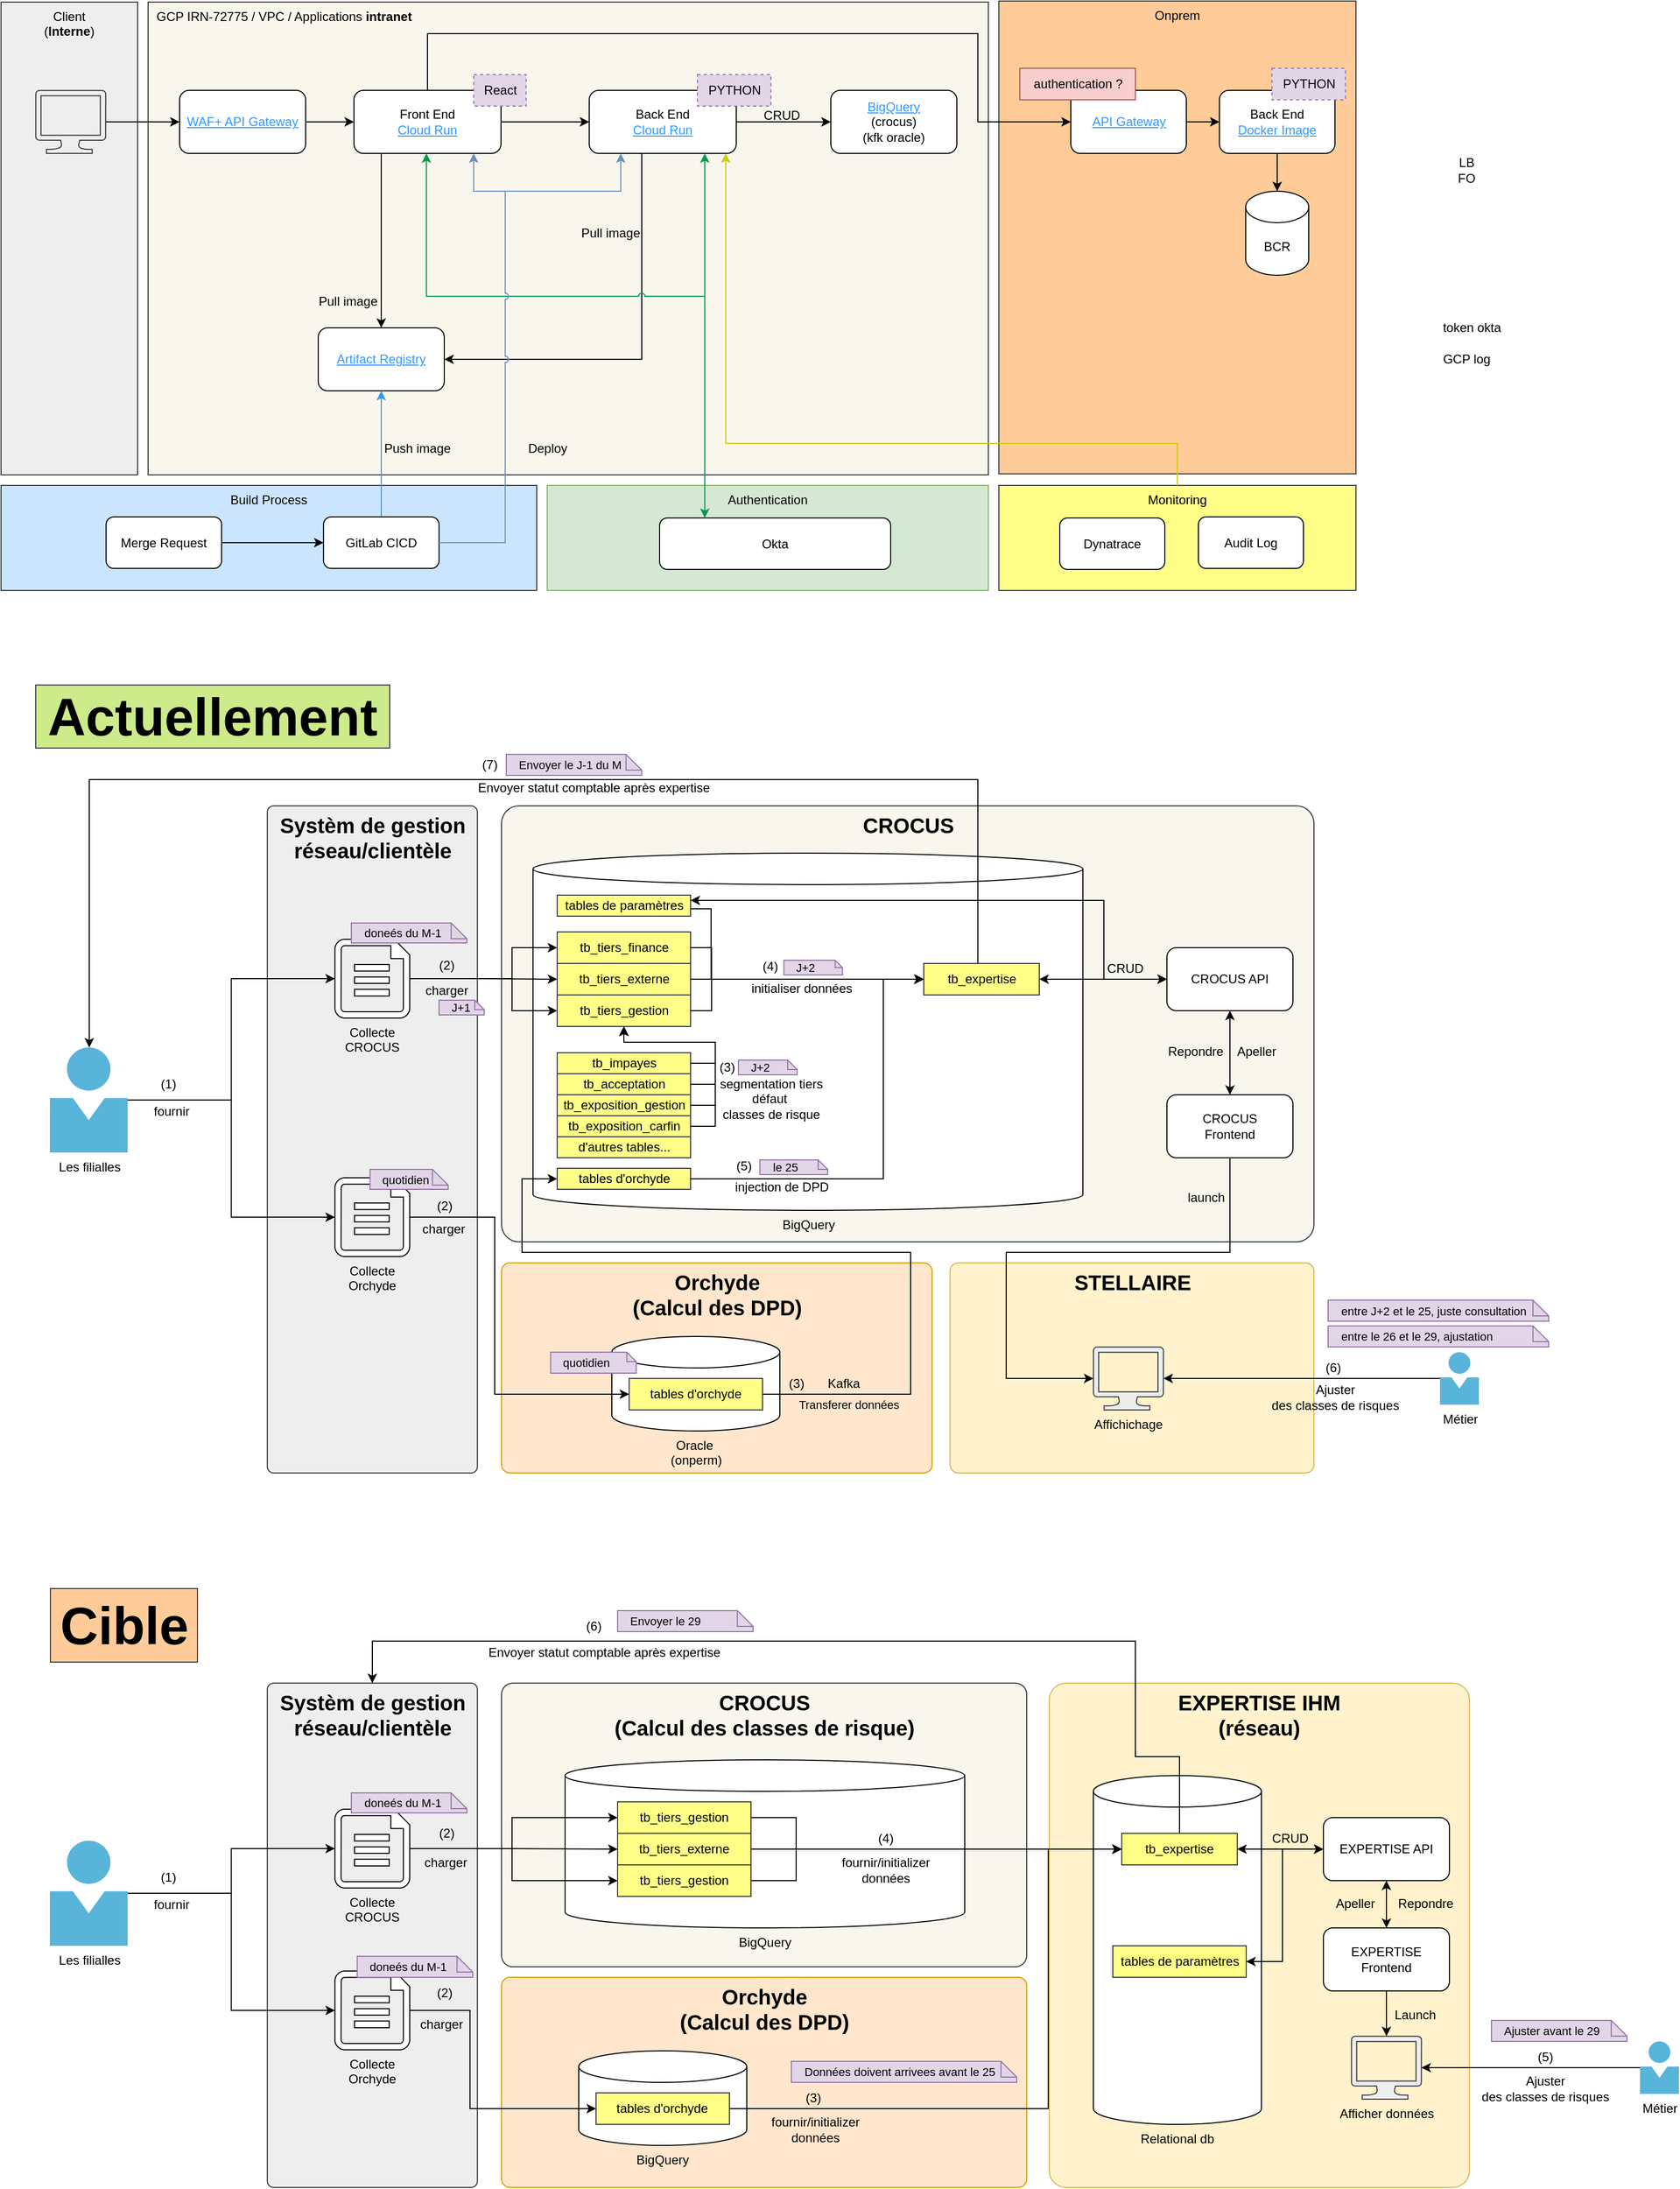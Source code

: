 <mxfile version="26.2.14">
  <diagram name="Page-1" id="7LVE9Hj-M3n7S1KzNMF_">
    <mxGraphModel dx="1637" dy="752" grid="1" gridSize="10" guides="1" tooltips="1" connect="1" arrows="1" fold="1" page="1" pageScale="1" pageWidth="827" pageHeight="1169" background="none" math="0" shadow="0">
      <root>
        <mxCell id="0" />
        <mxCell id="1" parent="0" />
        <mxCell id="Iihmui3m76uBsvI2rHNg-98" value="&lt;b&gt;EXPERTISE IHM&lt;/b&gt;&lt;div&gt;&lt;b&gt;(réseau)&lt;/b&gt;&lt;/div&gt;" style="rounded=1;whiteSpace=wrap;html=1;verticalAlign=top;align=center;arcSize=4;fontSize=20;spacingLeft=0;fillColor=#fff2cc;strokeColor=#d6b656;" vertex="1" parent="1">
          <mxGeometry x="1088" y="1670" width="400" height="480" as="geometry" />
        </mxCell>
        <mxCell id="Iihmui3m76uBsvI2rHNg-158" value="Relational db" style="shape=cylinder3;whiteSpace=wrap;html=1;boundedLbl=1;backgroundOutline=1;size=15;verticalAlign=top;labelPosition=center;verticalLabelPosition=bottom;align=center;" vertex="1" parent="1">
          <mxGeometry x="1130" y="1758" width="159.99" height="332" as="geometry" />
        </mxCell>
        <mxCell id="Iihmui3m76uBsvI2rHNg-80" value="&lt;b&gt;STELLAIRE&lt;/b&gt;" style="rounded=1;whiteSpace=wrap;html=1;verticalAlign=top;align=center;arcSize=4;fontSize=20;spacingLeft=0;fillColor=#fff2cc;strokeColor=#d6b656;" vertex="1" parent="1">
          <mxGeometry x="993.5" y="1270" width="346.5" height="200" as="geometry" />
        </mxCell>
        <mxCell id="Iihmui3m76uBsvI2rHNg-45" value="&lt;b&gt;Orchyde&lt;/b&gt;&lt;div&gt;&lt;b&gt;(Calcul des DPD)&lt;/b&gt;&lt;/div&gt;" style="rounded=1;whiteSpace=wrap;html=1;verticalAlign=top;align=center;arcSize=4;fontSize=20;spacingLeft=0;fillColor=#ffe6cc;strokeColor=#d79b00;" vertex="1" parent="1">
          <mxGeometry x="566.5" y="1270" width="410" height="200" as="geometry" />
        </mxCell>
        <mxCell id="Iihmui3m76uBsvI2rHNg-5" value="&lt;b&gt;CROCUS&lt;/b&gt;" style="rounded=1;whiteSpace=wrap;html=1;verticalAlign=top;align=center;arcSize=4;fontSize=20;spacingLeft=0;fillColor=#f9f7ed;strokeColor=#36393d;" vertex="1" parent="1">
          <mxGeometry x="566.5" y="835" width="773.5" height="415" as="geometry" />
        </mxCell>
        <mxCell id="Iihmui3m76uBsvI2rHNg-7" value="BigQuery" style="shape=cylinder3;whiteSpace=wrap;html=1;boundedLbl=1;backgroundOutline=1;size=15;verticalAlign=top;labelPosition=center;verticalLabelPosition=bottom;align=center;" vertex="1" parent="1">
          <mxGeometry x="596.5" y="880" width="523.5" height="340" as="geometry" />
        </mxCell>
        <mxCell id="tkHse5d7qs6445GU6mNq-1" value="Monitoring" style="whiteSpace=wrap;html=1;verticalAlign=top;fillColor=#ffff88;strokeColor=#36393d;" parent="1" vertex="1">
          <mxGeometry x="1040" y="530" width="340" height="100" as="geometry" />
        </mxCell>
        <mxCell id="47AGt8TNXksjBqSl8YJA-41" value="Authentication" style="whiteSpace=wrap;html=1;verticalAlign=top;fillColor=#d5e8d4;strokeColor=#82b366;" parent="1" vertex="1">
          <mxGeometry x="610" y="530" width="420" height="100" as="geometry" />
        </mxCell>
        <mxCell id="47AGt8TNXksjBqSl8YJA-20" value="Onprem" style="whiteSpace=wrap;html=1;verticalAlign=top;fillColor=#ffcc99;strokeColor=#36393d;" parent="1" vertex="1">
          <mxGeometry x="1040" y="69" width="340" height="450" as="geometry" />
        </mxCell>
        <mxCell id="47AGt8TNXksjBqSl8YJA-19" value="GCP IRN-72775 / VPC / Applications &lt;b&gt;&lt;font style=&quot;font-size: 12px;&quot;&gt;intranet&lt;/font&gt;&lt;/b&gt;&amp;nbsp;" style="whiteSpace=wrap;html=1;verticalAlign=top;fillColor=#f9f7ed;strokeColor=#36393d;align=left;spacingLeft=6;" parent="1" vertex="1">
          <mxGeometry x="230" y="70" width="800" height="450" as="geometry" />
        </mxCell>
        <mxCell id="47AGt8TNXksjBqSl8YJA-18" value="Client&lt;br&gt;(&lt;b&gt;Interne&lt;/b&gt;)" style="whiteSpace=wrap;html=1;verticalAlign=top;fillColor=#eeeeee;strokeColor=#36393d;" parent="1" vertex="1">
          <mxGeometry x="90" y="70" width="130" height="450" as="geometry" />
        </mxCell>
        <mxCell id="47AGt8TNXksjBqSl8YJA-37" style="edgeStyle=orthogonalEdgeStyle;rounded=0;orthogonalLoop=1;jettySize=auto;html=1;" parent="1" source="47AGt8TNXksjBqSl8YJA-1" target="47AGt8TNXksjBqSl8YJA-25" edge="1">
          <mxGeometry relative="1" as="geometry">
            <Array as="points">
              <mxPoint x="452" y="250" />
              <mxPoint x="452" y="250" />
            </Array>
          </mxGeometry>
        </mxCell>
        <mxCell id="47AGt8TNXksjBqSl8YJA-42" style="edgeStyle=orthogonalEdgeStyle;rounded=0;orthogonalLoop=1;jettySize=auto;html=1;" parent="1" source="47AGt8TNXksjBqSl8YJA-1" target="47AGt8TNXksjBqSl8YJA-2" edge="1">
          <mxGeometry relative="1" as="geometry">
            <mxPoint x="590" y="184" as="targetPoint" />
          </mxGeometry>
        </mxCell>
        <mxCell id="j3oY_1pEguYsVX4skTPp-10" style="edgeStyle=orthogonalEdgeStyle;rounded=0;orthogonalLoop=1;jettySize=auto;html=1;entryX=0;entryY=0.5;entryDx=0;entryDy=0;" parent="1" source="47AGt8TNXksjBqSl8YJA-1" target="j3oY_1pEguYsVX4skTPp-5" edge="1">
          <mxGeometry relative="1" as="geometry">
            <Array as="points">
              <mxPoint x="496" y="100" />
              <mxPoint x="1020" y="100" />
              <mxPoint x="1020" y="184" />
            </Array>
          </mxGeometry>
        </mxCell>
        <mxCell id="47AGt8TNXksjBqSl8YJA-1" value="Front End&lt;div&gt;&lt;font style=&quot;color: rgb(51, 153, 255);&quot;&gt;&lt;u&gt;Cloud Run&lt;/u&gt;&lt;/font&gt;&lt;/div&gt;" style="rounded=1;whiteSpace=wrap;html=1;" parent="1" vertex="1">
          <mxGeometry x="426" y="154" width="140" height="60" as="geometry" />
        </mxCell>
        <mxCell id="47AGt8TNXksjBqSl8YJA-7" style="edgeStyle=orthogonalEdgeStyle;rounded=0;orthogonalLoop=1;jettySize=auto;html=1;" parent="1" source="47AGt8TNXksjBqSl8YJA-2" target="47AGt8TNXksjBqSl8YJA-4" edge="1">
          <mxGeometry relative="1" as="geometry">
            <Array as="points" />
          </mxGeometry>
        </mxCell>
        <mxCell id="47AGt8TNXksjBqSl8YJA-12" style="edgeStyle=orthogonalEdgeStyle;rounded=0;orthogonalLoop=1;jettySize=auto;html=1;startArrow=classic;startFill=1;strokeColor=#00994D;" parent="1" source="47AGt8TNXksjBqSl8YJA-2" target="47AGt8TNXksjBqSl8YJA-9" edge="1">
          <mxGeometry relative="1" as="geometry">
            <Array as="points">
              <mxPoint x="760" y="550" />
              <mxPoint x="760" y="550" />
            </Array>
            <mxPoint x="753" y="210" as="sourcePoint" />
          </mxGeometry>
        </mxCell>
        <mxCell id="47AGt8TNXksjBqSl8YJA-38" style="edgeStyle=orthogonalEdgeStyle;rounded=0;orthogonalLoop=1;jettySize=auto;html=1;jumpStyle=arc;" parent="1" source="47AGt8TNXksjBqSl8YJA-2" target="47AGt8TNXksjBqSl8YJA-25" edge="1">
          <mxGeometry relative="1" as="geometry">
            <Array as="points">
              <mxPoint x="700" y="410" />
            </Array>
          </mxGeometry>
        </mxCell>
        <mxCell id="47AGt8TNXksjBqSl8YJA-2" value="Back End&lt;div&gt;&lt;font style=&quot;color: rgb(51, 153, 255);&quot;&gt;&lt;u&gt;Cloud Run&lt;/u&gt;&lt;/font&gt;&lt;/div&gt;" style="rounded=1;whiteSpace=wrap;html=1;" parent="1" vertex="1">
          <mxGeometry x="650" y="154" width="140" height="60" as="geometry" />
        </mxCell>
        <mxCell id="47AGt8TNXksjBqSl8YJA-3" value="BCR" style="shape=cylinder3;whiteSpace=wrap;html=1;boundedLbl=1;backgroundOutline=1;size=15;" parent="1" vertex="1">
          <mxGeometry x="1275" y="250" width="60" height="80" as="geometry" />
        </mxCell>
        <mxCell id="47AGt8TNXksjBqSl8YJA-4" value="&lt;font style=&quot;color: rgb(51, 153, 255);&quot;&gt;&lt;u&gt;BigQuery&lt;/u&gt;&lt;/font&gt;&lt;div&gt;(crocus)&lt;/div&gt;&lt;div&gt;(kfk oracle)&lt;/div&gt;" style="rounded=1;whiteSpace=wrap;html=1;" parent="1" vertex="1">
          <mxGeometry x="880" y="154" width="120" height="60" as="geometry" />
        </mxCell>
        <mxCell id="fvg6hHuEQ41z53p46Cut-3" style="edgeStyle=orthogonalEdgeStyle;rounded=0;orthogonalLoop=1;jettySize=auto;html=1;jumpStyle=arc;strokeColor=#00994D;" parent="1" source="47AGt8TNXksjBqSl8YJA-9" edge="1">
          <mxGeometry relative="1" as="geometry">
            <mxPoint x="725" y="561" as="sourcePoint" />
            <mxPoint x="495" y="214" as="targetPoint" />
            <Array as="points">
              <mxPoint x="760" y="350" />
              <mxPoint x="495" y="350" />
            </Array>
          </mxGeometry>
        </mxCell>
        <mxCell id="47AGt8TNXksjBqSl8YJA-9" value="Okta" style="rounded=1;whiteSpace=wrap;html=1;" parent="1" vertex="1">
          <mxGeometry x="717" y="561" width="220" height="49" as="geometry" />
        </mxCell>
        <mxCell id="47AGt8TNXksjBqSl8YJA-40" style="edgeStyle=orthogonalEdgeStyle;rounded=0;orthogonalLoop=1;jettySize=auto;html=1;" parent="1" source="47AGt8TNXksjBqSl8YJA-14" target="47AGt8TNXksjBqSl8YJA-1" edge="1">
          <mxGeometry relative="1" as="geometry" />
        </mxCell>
        <mxCell id="47AGt8TNXksjBqSl8YJA-14" value="&lt;font style=&quot;color: rgb(51, 153, 255);&quot;&gt;&lt;u&gt;WAF+ API Gateway&lt;br&gt;&lt;/u&gt;&lt;/font&gt;" style="rounded=1;whiteSpace=wrap;html=1;" parent="1" vertex="1">
          <mxGeometry x="260" y="154" width="120" height="60" as="geometry" />
        </mxCell>
        <mxCell id="47AGt8TNXksjBqSl8YJA-39" style="edgeStyle=orthogonalEdgeStyle;rounded=0;orthogonalLoop=1;jettySize=auto;html=1;" parent="1" source="47AGt8TNXksjBqSl8YJA-16" target="47AGt8TNXksjBqSl8YJA-14" edge="1">
          <mxGeometry relative="1" as="geometry" />
        </mxCell>
        <mxCell id="47AGt8TNXksjBqSl8YJA-16" value="" style="verticalLabelPosition=bottom;html=1;verticalAlign=top;align=center;strokeColor=#36393d;fillColor=#eeeeee;shape=mxgraph.azure.computer;pointerEvents=1;" parent="1" vertex="1">
          <mxGeometry x="123" y="154" width="66.67" height="60" as="geometry" />
        </mxCell>
        <mxCell id="47AGt8TNXksjBqSl8YJA-21" value="Build Process" style="whiteSpace=wrap;html=1;verticalAlign=top;fillColor=#cce5ff;strokeColor=#36393d;" parent="1" vertex="1">
          <mxGeometry x="90" y="530" width="510" height="100" as="geometry" />
        </mxCell>
        <mxCell id="47AGt8TNXksjBqSl8YJA-36" style="edgeStyle=orthogonalEdgeStyle;rounded=0;orthogonalLoop=1;jettySize=auto;html=1;entryX=0.5;entryY=1;entryDx=0;entryDy=0;strokeColor=#3399FF;" parent="1" source="47AGt8TNXksjBqSl8YJA-24" target="47AGt8TNXksjBqSl8YJA-25" edge="1">
          <mxGeometry relative="1" as="geometry" />
        </mxCell>
        <mxCell id="IoXaIu04obcm0sNQwNpP-4" style="edgeStyle=orthogonalEdgeStyle;rounded=0;orthogonalLoop=1;jettySize=auto;html=1;jumpStyle=arc;strokeColor=#6C8EBF;" parent="1" source="47AGt8TNXksjBqSl8YJA-24" target="47AGt8TNXksjBqSl8YJA-2" edge="1">
          <mxGeometry relative="1" as="geometry">
            <Array as="points">
              <mxPoint x="570" y="585" />
              <mxPoint x="570" y="250" />
              <mxPoint x="680" y="250" />
            </Array>
          </mxGeometry>
        </mxCell>
        <mxCell id="47AGt8TNXksjBqSl8YJA-24" value="GitLab CICD" style="rounded=1;whiteSpace=wrap;html=1;" parent="1" vertex="1">
          <mxGeometry x="397" y="560" width="110" height="49" as="geometry" />
        </mxCell>
        <mxCell id="47AGt8TNXksjBqSl8YJA-25" value="&lt;font style=&quot;color: rgb(51, 153, 255);&quot;&gt;&lt;u&gt;Artifact Registry&lt;/u&gt;&lt;/font&gt;" style="rounded=1;whiteSpace=wrap;html=1;" parent="1" vertex="1">
          <mxGeometry x="392" y="380" width="120" height="60" as="geometry" />
        </mxCell>
        <mxCell id="47AGt8TNXksjBqSl8YJA-30" style="edgeStyle=orthogonalEdgeStyle;rounded=0;orthogonalLoop=1;jettySize=auto;html=1;strokeColor=#CCCC00;" parent="1" source="tkHse5d7qs6445GU6mNq-1" target="47AGt8TNXksjBqSl8YJA-2" edge="1">
          <mxGeometry relative="1" as="geometry">
            <Array as="points">
              <mxPoint x="1210" y="490" />
              <mxPoint x="780" y="490" />
            </Array>
            <mxPoint x="910" y="585" as="sourcePoint" />
          </mxGeometry>
        </mxCell>
        <mxCell id="47AGt8TNXksjBqSl8YJA-27" value="&lt;div style=&quot;text-wrap-mode: wrap;&quot;&gt;&lt;span style=&quot;background-color: transparent; color: light-dark(rgb(0, 0, 0), rgb(255, 255, 255));&quot;&gt;React&lt;/span&gt;&lt;/div&gt;" style="text;html=1;align=center;verticalAlign=middle;resizable=0;points=[];autosize=1;strokeColor=#9673a6;fillColor=#e1d5e7;dashed=1;" parent="1" vertex="1">
          <mxGeometry x="540" y="139" width="50" height="30" as="geometry" />
        </mxCell>
        <mxCell id="47AGt8TNXksjBqSl8YJA-28" value="&lt;div style=&quot;text-wrap-mode: wrap;&quot;&gt;PYTHON&lt;/div&gt;" style="text;html=1;align=center;verticalAlign=middle;resizable=0;points=[];autosize=1;strokeColor=#9673a6;fillColor=#e1d5e7;dashed=1;" parent="1" vertex="1">
          <mxGeometry x="753" y="139" width="70" height="30" as="geometry" />
        </mxCell>
        <mxCell id="47AGt8TNXksjBqSl8YJA-45" value="Pull image" style="text;html=1;align=center;verticalAlign=middle;resizable=0;points=[];autosize=1;strokeColor=none;fillColor=none;" parent="1" vertex="1">
          <mxGeometry x="380" y="340" width="80" height="30" as="geometry" />
        </mxCell>
        <mxCell id="47AGt8TNXksjBqSl8YJA-46" value="Pull image" style="text;html=1;align=center;verticalAlign=middle;resizable=0;points=[];autosize=1;strokeColor=none;fillColor=none;" parent="1" vertex="1">
          <mxGeometry x="630" y="275" width="80" height="30" as="geometry" />
        </mxCell>
        <mxCell id="47AGt8TNXksjBqSl8YJA-47" value="CRUD" style="text;html=1;align=center;verticalAlign=middle;resizable=0;points=[];autosize=1;strokeColor=none;fillColor=none;" parent="1" vertex="1">
          <mxGeometry x="803" y="163" width="60" height="30" as="geometry" />
        </mxCell>
        <mxCell id="tkHse5d7qs6445GU6mNq-2" value="Audit Log" style="rounded=1;whiteSpace=wrap;html=1;" parent="1" vertex="1">
          <mxGeometry x="1230" y="560" width="100" height="49" as="geometry" />
        </mxCell>
        <mxCell id="IoXaIu04obcm0sNQwNpP-1" value="Dynatrace" style="rounded=1;whiteSpace=wrap;html=1;" parent="1" vertex="1">
          <mxGeometry x="1098" y="561" width="100" height="49" as="geometry" />
        </mxCell>
        <mxCell id="IoXaIu04obcm0sNQwNpP-2" value="Push image" style="text;html=1;align=center;verticalAlign=middle;resizable=0;points=[];autosize=1;strokeColor=none;fillColor=none;" parent="1" vertex="1">
          <mxGeometry x="441" y="480" width="90" height="30" as="geometry" />
        </mxCell>
        <mxCell id="IoXaIu04obcm0sNQwNpP-3" style="edgeStyle=orthogonalEdgeStyle;rounded=0;orthogonalLoop=1;jettySize=auto;html=1;jumpStyle=arc;strokeColor=#6C8EBF;" parent="1" source="47AGt8TNXksjBqSl8YJA-24" target="47AGt8TNXksjBqSl8YJA-1" edge="1">
          <mxGeometry relative="1" as="geometry">
            <Array as="points">
              <mxPoint x="570" y="585" />
              <mxPoint x="570" y="250" />
              <mxPoint x="540" y="250" />
            </Array>
          </mxGeometry>
        </mxCell>
        <mxCell id="IoXaIu04obcm0sNQwNpP-5" value="Deploy" style="text;html=1;align=center;verticalAlign=middle;resizable=0;points=[];autosize=1;strokeColor=none;fillColor=none;" parent="1" vertex="1">
          <mxGeometry x="580" y="480" width="60" height="30" as="geometry" />
        </mxCell>
        <mxCell id="IoXaIu04obcm0sNQwNpP-9" style="edgeStyle=orthogonalEdgeStyle;rounded=0;orthogonalLoop=1;jettySize=auto;html=1;" parent="1" source="IoXaIu04obcm0sNQwNpP-8" target="47AGt8TNXksjBqSl8YJA-24" edge="1">
          <mxGeometry relative="1" as="geometry" />
        </mxCell>
        <mxCell id="IoXaIu04obcm0sNQwNpP-8" value="Merge Request" style="rounded=1;whiteSpace=wrap;html=1;" parent="1" vertex="1">
          <mxGeometry x="190" y="560" width="110" height="49" as="geometry" />
        </mxCell>
        <mxCell id="fvg6hHuEQ41z53p46Cut-2" value="GCP log" style="text;html=1;align=center;verticalAlign=middle;resizable=0;points=[];autosize=1;strokeColor=none;fillColor=none;" parent="1" vertex="1">
          <mxGeometry x="1450" y="395" width="70" height="30" as="geometry" />
        </mxCell>
        <mxCell id="fvg6hHuEQ41z53p46Cut-5" value="token okta" style="text;html=1;align=center;verticalAlign=middle;resizable=0;points=[];autosize=1;strokeColor=none;fillColor=none;" parent="1" vertex="1">
          <mxGeometry x="1450" y="365" width="80" height="30" as="geometry" />
        </mxCell>
        <mxCell id="fvg6hHuEQ41z53p46Cut-6" value="LB&lt;div&gt;FO&lt;/div&gt;" style="text;html=1;align=center;verticalAlign=middle;resizable=0;points=[];autosize=1;strokeColor=none;fillColor=none;" parent="1" vertex="1">
          <mxGeometry x="1465" y="210" width="40" height="40" as="geometry" />
        </mxCell>
        <mxCell id="j3oY_1pEguYsVX4skTPp-4" value="" style="edgeStyle=orthogonalEdgeStyle;rounded=0;orthogonalLoop=1;jettySize=auto;html=1;" parent="1" source="j3oY_1pEguYsVX4skTPp-5" target="j3oY_1pEguYsVX4skTPp-3" edge="1">
          <mxGeometry relative="1" as="geometry">
            <mxPoint x="790" y="184" as="sourcePoint" />
            <mxPoint x="1250" y="184" as="targetPoint" />
            <Array as="points" />
          </mxGeometry>
        </mxCell>
        <mxCell id="j3oY_1pEguYsVX4skTPp-11" style="edgeStyle=orthogonalEdgeStyle;rounded=0;orthogonalLoop=1;jettySize=auto;html=1;" parent="1" source="j3oY_1pEguYsVX4skTPp-3" target="47AGt8TNXksjBqSl8YJA-3" edge="1">
          <mxGeometry relative="1" as="geometry" />
        </mxCell>
        <mxCell id="j3oY_1pEguYsVX4skTPp-3" value="Back End&lt;div&gt;&lt;font style=&quot;color: rgb(51, 153, 255);&quot;&gt;&lt;u&gt;Docker Image&lt;/u&gt;&lt;/font&gt;&lt;/div&gt;" style="rounded=1;whiteSpace=wrap;html=1;" parent="1" vertex="1">
          <mxGeometry x="1250" y="154" width="110" height="60" as="geometry" />
        </mxCell>
        <mxCell id="j3oY_1pEguYsVX4skTPp-5" value="&lt;font style=&quot;color: rgb(51, 153, 255);&quot;&gt;&lt;u style=&quot;&quot;&gt;API Gateway&lt;/u&gt;&lt;/font&gt;" style="rounded=1;whiteSpace=wrap;html=1;" parent="1" vertex="1">
          <mxGeometry x="1108.5" y="154" width="110" height="60" as="geometry" />
        </mxCell>
        <mxCell id="j3oY_1pEguYsVX4skTPp-9" value="authentication ?" style="text;html=1;align=center;verticalAlign=middle;resizable=0;points=[];autosize=1;strokeColor=#b85450;fillColor=#f8cecc;" parent="1" vertex="1">
          <mxGeometry x="1060" y="133" width="110" height="30" as="geometry" />
        </mxCell>
        <mxCell id="j3oY_1pEguYsVX4skTPp-15" value="&lt;div style=&quot;text-wrap-mode: wrap;&quot;&gt;PYTHON&lt;/div&gt;" style="text;html=1;align=center;verticalAlign=middle;resizable=0;points=[];autosize=1;strokeColor=#9673a6;fillColor=#e1d5e7;dashed=1;" parent="1" vertex="1">
          <mxGeometry x="1300" y="133" width="70" height="30" as="geometry" />
        </mxCell>
        <mxCell id="Iihmui3m76uBsvI2rHNg-1" value="&lt;b&gt;Systèm de gestion &lt;br&gt;réseau/clientèle&lt;/b&gt;" style="rounded=1;whiteSpace=wrap;html=1;verticalAlign=top;align=center;arcSize=3;fontSize=20;spacingLeft=0;fillColor=#eeeeee;strokeColor=#36393d;" vertex="1" parent="1">
          <mxGeometry x="343.5" y="835" width="200" height="635" as="geometry" />
        </mxCell>
        <mxCell id="Iihmui3m76uBsvI2rHNg-58" style="edgeStyle=orthogonalEdgeStyle;rounded=0;orthogonalLoop=1;jettySize=auto;html=1;" edge="1" parent="1" source="Iihmui3m76uBsvI2rHNg-2" target="Iihmui3m76uBsvI2rHNg-12">
          <mxGeometry relative="1" as="geometry">
            <Array as="points">
              <mxPoint x="576.5" y="1000" />
              <mxPoint x="576.5" y="970" />
            </Array>
          </mxGeometry>
        </mxCell>
        <mxCell id="Iihmui3m76uBsvI2rHNg-59" style="edgeStyle=orthogonalEdgeStyle;rounded=0;orthogonalLoop=1;jettySize=auto;html=1;" edge="1" parent="1" source="Iihmui3m76uBsvI2rHNg-2" target="Iihmui3m76uBsvI2rHNg-13">
          <mxGeometry relative="1" as="geometry" />
        </mxCell>
        <mxCell id="Iihmui3m76uBsvI2rHNg-60" style="edgeStyle=orthogonalEdgeStyle;rounded=0;orthogonalLoop=1;jettySize=auto;html=1;" edge="1" parent="1" source="Iihmui3m76uBsvI2rHNg-2" target="Iihmui3m76uBsvI2rHNg-14">
          <mxGeometry relative="1" as="geometry">
            <Array as="points">
              <mxPoint x="576.5" y="1000" />
              <mxPoint x="576.5" y="1030" />
            </Array>
          </mxGeometry>
        </mxCell>
        <mxCell id="Iihmui3m76uBsvI2rHNg-2" value="Collecte&lt;div&gt;CROCUS&lt;/div&gt;" style="verticalLabelPosition=bottom;html=1;verticalAlign=top;align=center;shape=mxgraph.azure.cloud_services_configuration_file;pointerEvents=1;" vertex="1" parent="1">
          <mxGeometry x="407.87" y="962" width="71.25" height="75" as="geometry" />
        </mxCell>
        <mxCell id="Iihmui3m76uBsvI2rHNg-47" style="edgeStyle=orthogonalEdgeStyle;rounded=0;orthogonalLoop=1;jettySize=auto;html=1;entryX=0;entryY=0.5;entryDx=0;entryDy=0;" edge="1" parent="1" source="Iihmui3m76uBsvI2rHNg-12" target="Iihmui3m76uBsvI2rHNg-15">
          <mxGeometry relative="1" as="geometry">
            <Array as="points">
              <mxPoint x="766.5" y="970" />
              <mxPoint x="766.5" y="1000" />
            </Array>
          </mxGeometry>
        </mxCell>
        <mxCell id="Iihmui3m76uBsvI2rHNg-12" value="tb_tiers_finance" style="rounded=0;whiteSpace=wrap;html=1;fillColor=#ffff88;strokeColor=#36393d;" vertex="1" parent="1">
          <mxGeometry x="619.5" y="955" width="127" height="30" as="geometry" />
        </mxCell>
        <mxCell id="Iihmui3m76uBsvI2rHNg-46" style="edgeStyle=orthogonalEdgeStyle;rounded=0;orthogonalLoop=1;jettySize=auto;html=1;entryX=0;entryY=0.5;entryDx=0;entryDy=0;" edge="1" parent="1" source="Iihmui3m76uBsvI2rHNg-13" target="Iihmui3m76uBsvI2rHNg-15">
          <mxGeometry relative="1" as="geometry" />
        </mxCell>
        <mxCell id="Iihmui3m76uBsvI2rHNg-13" value="tb_tiers_externe" style="rounded=0;whiteSpace=wrap;html=1;fillColor=#ffff88;strokeColor=#36393d;" vertex="1" parent="1">
          <mxGeometry x="619.5" y="985" width="127" height="30" as="geometry" />
        </mxCell>
        <mxCell id="Iihmui3m76uBsvI2rHNg-32" style="edgeStyle=orthogonalEdgeStyle;rounded=0;orthogonalLoop=1;jettySize=auto;html=1;entryX=0;entryY=0.5;entryDx=0;entryDy=0;" edge="1" parent="1" source="Iihmui3m76uBsvI2rHNg-14" target="Iihmui3m76uBsvI2rHNg-15">
          <mxGeometry relative="1" as="geometry">
            <Array as="points">
              <mxPoint x="766.5" y="1030" />
              <mxPoint x="766.5" y="1000" />
            </Array>
          </mxGeometry>
        </mxCell>
        <mxCell id="Iihmui3m76uBsvI2rHNg-14" value="tb_tiers_gestion" style="rounded=0;whiteSpace=wrap;html=1;fillColor=#ffff88;strokeColor=#36393d;" vertex="1" parent="1">
          <mxGeometry x="619.5" y="1015" width="127" height="30" as="geometry" />
        </mxCell>
        <mxCell id="Iihmui3m76uBsvI2rHNg-65" style="edgeStyle=orthogonalEdgeStyle;rounded=0;orthogonalLoop=1;jettySize=auto;html=1;" edge="1" parent="1" source="Iihmui3m76uBsvI2rHNg-15" target="Iihmui3m76uBsvI2rHNg-61">
          <mxGeometry relative="1" as="geometry">
            <Array as="points">
              <mxPoint x="1020" y="810" />
              <mxPoint x="174" y="810" />
            </Array>
          </mxGeometry>
        </mxCell>
        <mxCell id="Iihmui3m76uBsvI2rHNg-15" value="tb_expertise" style="rounded=0;whiteSpace=wrap;html=1;fillColor=#ffff88;strokeColor=#36393d;" vertex="1" parent="1">
          <mxGeometry x="968.5" y="985" width="110" height="30" as="geometry" />
        </mxCell>
        <mxCell id="Iihmui3m76uBsvI2rHNg-34" style="edgeStyle=orthogonalEdgeStyle;rounded=0;orthogonalLoop=1;jettySize=auto;html=1;" edge="1" parent="1" source="Iihmui3m76uBsvI2rHNg-16" target="Iihmui3m76uBsvI2rHNg-15">
          <mxGeometry relative="1" as="geometry">
            <Array as="points">
              <mxPoint x="930" y="1190" />
              <mxPoint x="930" y="1000" />
            </Array>
          </mxGeometry>
        </mxCell>
        <mxCell id="Iihmui3m76uBsvI2rHNg-16" value="tables d&#39;orchyde" style="rounded=0;whiteSpace=wrap;html=1;fillColor=#ffff88;strokeColor=#36393d;" vertex="1" parent="1">
          <mxGeometry x="619.5" y="1180" width="127" height="20" as="geometry" />
        </mxCell>
        <mxCell id="Iihmui3m76uBsvI2rHNg-88" style="edgeStyle=orthogonalEdgeStyle;rounded=0;orthogonalLoop=1;jettySize=auto;html=1;startArrow=classic;startFill=1;" edge="1" parent="1" target="Iihmui3m76uBsvI2rHNg-22">
          <mxGeometry relative="1" as="geometry">
            <mxPoint x="746.5" y="925" as="sourcePoint" />
            <mxPoint x="1200" y="1005" as="targetPoint" />
            <Array as="points">
              <mxPoint x="1140" y="925" />
              <mxPoint x="1140" y="1000" />
            </Array>
          </mxGeometry>
        </mxCell>
        <mxCell id="Iihmui3m76uBsvI2rHNg-221" style="edgeStyle=orthogonalEdgeStyle;rounded=0;orthogonalLoop=1;jettySize=auto;html=1;" edge="1" parent="1" target="Iihmui3m76uBsvI2rHNg-15">
          <mxGeometry relative="1" as="geometry">
            <mxPoint x="746.5" y="933" as="sourcePoint" />
            <mxPoint x="968.5" y="993" as="targetPoint" />
            <Array as="points">
              <mxPoint x="766" y="933" />
              <mxPoint x="766" y="1000" />
            </Array>
          </mxGeometry>
        </mxCell>
        <mxCell id="Iihmui3m76uBsvI2rHNg-17" value="tables de paramètres" style="rounded=0;whiteSpace=wrap;html=1;fillColor=#ffff88;strokeColor=#36393d;" vertex="1" parent="1">
          <mxGeometry x="619.5" y="920" width="127" height="20" as="geometry" />
        </mxCell>
        <mxCell id="Iihmui3m76uBsvI2rHNg-24" style="edgeStyle=orthogonalEdgeStyle;rounded=0;orthogonalLoop=1;jettySize=auto;html=1;" edge="1" parent="1" source="Iihmui3m76uBsvI2rHNg-19" target="Iihmui3m76uBsvI2rHNg-21">
          <mxGeometry relative="1" as="geometry">
            <Array as="points">
              <mxPoint x="1346.5" y="1380" />
              <mxPoint x="1346.5" y="1380" />
            </Array>
          </mxGeometry>
        </mxCell>
        <mxCell id="Iihmui3m76uBsvI2rHNg-19" value="Métier" style="image;sketch=0;aspect=fixed;html=1;points=[];align=center;fontSize=12;image=img/lib/mscae/Person.svg;" vertex="1" parent="1">
          <mxGeometry x="1460" y="1355" width="37" height="50" as="geometry" />
        </mxCell>
        <mxCell id="Iihmui3m76uBsvI2rHNg-21" value="Affichichage" style="verticalLabelPosition=bottom;html=1;verticalAlign=top;align=center;strokeColor=#36393d;fillColor=#eeeeee;shape=mxgraph.azure.computer;pointerEvents=1;" vertex="1" parent="1">
          <mxGeometry x="1130" y="1350" width="66.67" height="60" as="geometry" />
        </mxCell>
        <mxCell id="Iihmui3m76uBsvI2rHNg-22" value="CROCUS API" style="rounded=1;whiteSpace=wrap;html=1;" vertex="1" parent="1">
          <mxGeometry x="1200" y="970" width="120" height="60" as="geometry" />
        </mxCell>
        <mxCell id="Iihmui3m76uBsvI2rHNg-25" value="&lt;div&gt;Ajuster &lt;br&gt;des classes de risques&lt;/div&gt;" style="text;html=1;align=center;verticalAlign=middle;resizable=0;points=[];autosize=1;strokeColor=none;fillColor=none;" vertex="1" parent="1">
          <mxGeometry x="1290" y="1377.5" width="140" height="40" as="geometry" />
        </mxCell>
        <mxCell id="Iihmui3m76uBsvI2rHNg-26" style="edgeStyle=orthogonalEdgeStyle;rounded=0;orthogonalLoop=1;jettySize=auto;html=1;startArrow=classic;startFill=1;" edge="1" parent="1" source="Iihmui3m76uBsvI2rHNg-22" target="Iihmui3m76uBsvI2rHNg-15">
          <mxGeometry relative="1" as="geometry">
            <Array as="points" />
          </mxGeometry>
        </mxCell>
        <mxCell id="Iihmui3m76uBsvI2rHNg-27" value="CRUD" style="text;html=1;align=center;verticalAlign=middle;resizable=0;points=[];autosize=1;strokeColor=none;fillColor=none;" vertex="1" parent="1">
          <mxGeometry x="1130" y="975" width="60" height="30" as="geometry" />
        </mxCell>
        <mxCell id="Iihmui3m76uBsvI2rHNg-28" value="Apeller" style="text;html=1;align=center;verticalAlign=middle;resizable=0;points=[];autosize=1;strokeColor=none;fillColor=none;" vertex="1" parent="1">
          <mxGeometry x="1255" y="1054" width="60" height="30" as="geometry" />
        </mxCell>
        <mxCell id="Iihmui3m76uBsvI2rHNg-31" value="Repondre" style="text;html=1;align=center;verticalAlign=middle;resizable=0;points=[];autosize=1;strokeColor=none;fillColor=none;" vertex="1" parent="1">
          <mxGeometry x="1187" y="1054" width="80" height="30" as="geometry" />
        </mxCell>
        <mxCell id="Iihmui3m76uBsvI2rHNg-35" value="Oracle&amp;nbsp;&lt;br&gt;(onperm)" style="shape=cylinder3;whiteSpace=wrap;html=1;boundedLbl=1;backgroundOutline=1;size=15;verticalAlign=top;labelPosition=center;verticalLabelPosition=bottom;align=center;" vertex="1" parent="1">
          <mxGeometry x="671.5" y="1340" width="159.99" height="90" as="geometry" />
        </mxCell>
        <mxCell id="Iihmui3m76uBsvI2rHNg-54" style="edgeStyle=orthogonalEdgeStyle;rounded=0;orthogonalLoop=1;jettySize=auto;html=1;entryX=0;entryY=0.5;entryDx=0;entryDy=0;" edge="1" parent="1" source="Iihmui3m76uBsvI2rHNg-36" target="Iihmui3m76uBsvI2rHNg-16">
          <mxGeometry relative="1" as="geometry">
            <Array as="points">
              <mxPoint x="956" y="1395" />
              <mxPoint x="956" y="1260" />
              <mxPoint x="586" y="1260" />
              <mxPoint x="586" y="1190" />
            </Array>
          </mxGeometry>
        </mxCell>
        <mxCell id="Iihmui3m76uBsvI2rHNg-36" value="tables d&#39;orchyde" style="rounded=0;whiteSpace=wrap;html=1;fillColor=#ffff88;strokeColor=#36393d;" vertex="1" parent="1">
          <mxGeometry x="687.99" y="1380" width="127" height="30" as="geometry" />
        </mxCell>
        <mxCell id="Iihmui3m76uBsvI2rHNg-38" value="Kafka" style="text;html=1;align=center;verticalAlign=middle;resizable=0;points=[];autosize=1;strokeColor=none;fillColor=none;" vertex="1" parent="1">
          <mxGeometry x="866.5" y="1370" width="50" height="30" as="geometry" />
        </mxCell>
        <mxCell id="Iihmui3m76uBsvI2rHNg-44" value="Transferer données" style="text;html=1;align=center;verticalAlign=middle;resizable=0;points=[];autosize=1;strokeColor=none;fillColor=none;fontSize=11;" vertex="1" parent="1">
          <mxGeometry x="836.5" y="1390" width="120" height="30" as="geometry" />
        </mxCell>
        <mxCell id="Iihmui3m76uBsvI2rHNg-50" value="doneés du M-1" style="shape=note;size=15;align=left;spacingLeft=10;html=1;whiteSpace=wrap;fillColor=#e1d5e7;strokeColor=#9673a6;fontSize=11;" vertex="1" parent="1">
          <mxGeometry x="423.5" y="946.5" width="110" height="19" as="geometry" />
        </mxCell>
        <mxCell id="Iihmui3m76uBsvI2rHNg-56" style="edgeStyle=orthogonalEdgeStyle;rounded=0;orthogonalLoop=1;jettySize=auto;html=1;" edge="1" parent="1" source="Iihmui3m76uBsvI2rHNg-53" target="Iihmui3m76uBsvI2rHNg-36">
          <mxGeometry relative="1" as="geometry">
            <Array as="points">
              <mxPoint x="560" y="1227" />
              <mxPoint x="560" y="1395" />
            </Array>
          </mxGeometry>
        </mxCell>
        <mxCell id="Iihmui3m76uBsvI2rHNg-53" value="Collecte&lt;div&gt;Orchyde&lt;/div&gt;" style="verticalLabelPosition=bottom;html=1;verticalAlign=top;align=center;shape=mxgraph.azure.cloud_services_configuration_file;pointerEvents=1;" vertex="1" parent="1">
          <mxGeometry x="407.87" y="1189" width="71.25" height="75" as="geometry" />
        </mxCell>
        <mxCell id="Iihmui3m76uBsvI2rHNg-62" style="edgeStyle=orthogonalEdgeStyle;rounded=0;orthogonalLoop=1;jettySize=auto;html=1;entryX=0;entryY=0.5;entryDx=0;entryDy=0;entryPerimeter=0;" edge="1" parent="1" source="Iihmui3m76uBsvI2rHNg-61" target="Iihmui3m76uBsvI2rHNg-2">
          <mxGeometry relative="1" as="geometry" />
        </mxCell>
        <mxCell id="Iihmui3m76uBsvI2rHNg-61" value="Les filialles" style="image;sketch=0;aspect=fixed;html=1;points=[];align=center;fontSize=12;image=img/lib/mscae/Person.svg;" vertex="1" parent="1">
          <mxGeometry x="136.5" y="1065" width="74" height="100" as="geometry" />
        </mxCell>
        <mxCell id="Iihmui3m76uBsvI2rHNg-63" value="fournir" style="text;html=1;align=center;verticalAlign=middle;resizable=0;points=[];autosize=1;strokeColor=none;fillColor=none;" vertex="1" parent="1">
          <mxGeometry x="221.5" y="1111" width="60" height="30" as="geometry" />
        </mxCell>
        <mxCell id="Iihmui3m76uBsvI2rHNg-64" style="edgeStyle=orthogonalEdgeStyle;rounded=0;orthogonalLoop=1;jettySize=auto;html=1;entryX=0;entryY=0.5;entryDx=0;entryDy=0;entryPerimeter=0;" edge="1" parent="1" source="Iihmui3m76uBsvI2rHNg-61" target="Iihmui3m76uBsvI2rHNg-53">
          <mxGeometry relative="1" as="geometry" />
        </mxCell>
        <mxCell id="Iihmui3m76uBsvI2rHNg-66" value="&lt;div&gt;Envoyer statut comptable après expertise&lt;/div&gt;" style="text;html=1;align=center;verticalAlign=middle;resizable=0;points=[];autosize=1;strokeColor=none;fillColor=none;" vertex="1" parent="1">
          <mxGeometry x="534" y="803" width="240" height="30" as="geometry" />
        </mxCell>
        <mxCell id="Iihmui3m76uBsvI2rHNg-67" value="(1)" style="text;html=1;align=center;verticalAlign=middle;resizable=0;points=[];autosize=1;strokeColor=none;fillColor=none;" vertex="1" parent="1">
          <mxGeometry x="228.5" y="1085" width="40" height="30" as="geometry" />
        </mxCell>
        <mxCell id="Iihmui3m76uBsvI2rHNg-68" value="(2)" style="text;html=1;align=center;verticalAlign=middle;resizable=0;points=[];autosize=1;strokeColor=none;fillColor=none;" vertex="1" parent="1">
          <mxGeometry x="493.5" y="972" width="40" height="30" as="geometry" />
        </mxCell>
        <mxCell id="Iihmui3m76uBsvI2rHNg-69" value="(2)" style="text;html=1;align=center;verticalAlign=middle;resizable=0;points=[];autosize=1;strokeColor=none;fillColor=none;" vertex="1" parent="1">
          <mxGeometry x="491.5" y="1201" width="40" height="30" as="geometry" />
        </mxCell>
        <mxCell id="Iihmui3m76uBsvI2rHNg-70" value="charger" style="text;html=1;align=center;verticalAlign=middle;resizable=0;points=[];autosize=1;strokeColor=none;fillColor=none;" vertex="1" parent="1">
          <mxGeometry x="484.12" y="996" width="60" height="30" as="geometry" />
        </mxCell>
        <mxCell id="Iihmui3m76uBsvI2rHNg-71" value="charger" style="text;html=1;align=center;verticalAlign=middle;resizable=0;points=[];autosize=1;strokeColor=none;fillColor=none;" vertex="1" parent="1">
          <mxGeometry x="481.12" y="1223" width="60" height="30" as="geometry" />
        </mxCell>
        <mxCell id="Iihmui3m76uBsvI2rHNg-72" value="(3)" style="text;html=1;align=center;verticalAlign=middle;resizable=0;points=[];autosize=1;strokeColor=none;fillColor=none;" vertex="1" parent="1">
          <mxGeometry x="826.5" y="1370" width="40" height="30" as="geometry" />
        </mxCell>
        <mxCell id="Iihmui3m76uBsvI2rHNg-73" value="(4)" style="text;html=1;align=center;verticalAlign=middle;resizable=0;points=[];autosize=1;strokeColor=none;fillColor=none;" vertex="1" parent="1">
          <mxGeometry x="801.81" y="973" width="40" height="30" as="geometry" />
        </mxCell>
        <mxCell id="Iihmui3m76uBsvI2rHNg-74" value="initialiser données" style="text;html=1;align=center;verticalAlign=middle;resizable=0;points=[];autosize=1;strokeColor=none;fillColor=none;" vertex="1" parent="1">
          <mxGeometry x="792.06" y="994" width="120" height="30" as="geometry" />
        </mxCell>
        <mxCell id="Iihmui3m76uBsvI2rHNg-75" value="(6)" style="text;html=1;align=center;verticalAlign=middle;resizable=0;points=[];autosize=1;strokeColor=none;fillColor=none;" vertex="1" parent="1">
          <mxGeometry x="1338" y="1354.5" width="40" height="30" as="geometry" />
        </mxCell>
        <mxCell id="Iihmui3m76uBsvI2rHNg-77" value="(7)" style="text;html=1;align=center;verticalAlign=middle;resizable=0;points=[];autosize=1;strokeColor=none;fillColor=none;" vertex="1" parent="1">
          <mxGeometry x="534.5" y="781" width="40" height="30" as="geometry" />
        </mxCell>
        <mxCell id="Iihmui3m76uBsvI2rHNg-83" value="le 25" style="shape=note;size=9;align=left;spacingLeft=10;html=1;whiteSpace=wrap;fillColor=#e1d5e7;strokeColor=#9673a6;fontSize=11;" vertex="1" parent="1">
          <mxGeometry x="812.5" y="1172" width="64.5" height="14" as="geometry" />
        </mxCell>
        <mxCell id="Iihmui3m76uBsvI2rHNg-86" value="entre J+2 et le 25, juste consultation" style="shape=note;size=15;align=left;spacingLeft=10;html=1;whiteSpace=wrap;fillColor=#e1d5e7;strokeColor=#9673a6;fontSize=11;" vertex="1" parent="1">
          <mxGeometry x="1353.5" y="1305.5" width="210" height="20" as="geometry" />
        </mxCell>
        <mxCell id="Iihmui3m76uBsvI2rHNg-99" value="&lt;b&gt;Orchyde&lt;/b&gt;&lt;div&gt;&lt;b&gt;(Calcul des DPD)&lt;/b&gt;&lt;/div&gt;" style="rounded=1;whiteSpace=wrap;html=1;verticalAlign=top;align=center;arcSize=4;fontSize=20;spacingLeft=0;fillColor=#ffe6cc;strokeColor=#d79b00;" vertex="1" parent="1">
          <mxGeometry x="566.5" y="1950" width="500" height="200" as="geometry" />
        </mxCell>
        <mxCell id="Iihmui3m76uBsvI2rHNg-100" value="&lt;b&gt;CROCUS&lt;/b&gt;&lt;div&gt;&lt;b&gt;(Calcul des classes de risque)&lt;/b&gt;&lt;/div&gt;" style="rounded=1;whiteSpace=wrap;html=1;verticalAlign=top;align=center;arcSize=4;fontSize=20;spacingLeft=0;fillColor=#f9f7ed;strokeColor=#36393d;" vertex="1" parent="1">
          <mxGeometry x="566.5" y="1670" width="500" height="270" as="geometry" />
        </mxCell>
        <mxCell id="Iihmui3m76uBsvI2rHNg-101" value="BigQuery" style="shape=cylinder3;whiteSpace=wrap;html=1;boundedLbl=1;backgroundOutline=1;size=15;verticalAlign=top;labelPosition=center;verticalLabelPosition=bottom;align=center;" vertex="1" parent="1">
          <mxGeometry x="627" y="1743" width="380.5" height="160" as="geometry" />
        </mxCell>
        <mxCell id="Iihmui3m76uBsvI2rHNg-102" value="&lt;b&gt;Systèm de gestion &lt;br&gt;réseau/clientèle&lt;/b&gt;" style="rounded=1;whiteSpace=wrap;html=1;verticalAlign=top;align=center;arcSize=3;fontSize=20;spacingLeft=0;fillColor=#eeeeee;strokeColor=#36393d;" vertex="1" parent="1">
          <mxGeometry x="343.5" y="1670" width="200" height="480" as="geometry" />
        </mxCell>
        <mxCell id="Iihmui3m76uBsvI2rHNg-103" style="edgeStyle=orthogonalEdgeStyle;rounded=0;orthogonalLoop=1;jettySize=auto;html=1;" edge="1" parent="1" source="Iihmui3m76uBsvI2rHNg-106" target="Iihmui3m76uBsvI2rHNg-109">
          <mxGeometry relative="1" as="geometry">
            <Array as="points">
              <mxPoint x="576.5" y="1828" />
              <mxPoint x="576.5" y="1798" />
            </Array>
          </mxGeometry>
        </mxCell>
        <mxCell id="Iihmui3m76uBsvI2rHNg-104" style="edgeStyle=orthogonalEdgeStyle;rounded=0;orthogonalLoop=1;jettySize=auto;html=1;" edge="1" parent="1" source="Iihmui3m76uBsvI2rHNg-106" target="Iihmui3m76uBsvI2rHNg-111">
          <mxGeometry relative="1" as="geometry" />
        </mxCell>
        <mxCell id="Iihmui3m76uBsvI2rHNg-105" style="edgeStyle=orthogonalEdgeStyle;rounded=0;orthogonalLoop=1;jettySize=auto;html=1;" edge="1" parent="1" source="Iihmui3m76uBsvI2rHNg-106" target="Iihmui3m76uBsvI2rHNg-113">
          <mxGeometry relative="1" as="geometry">
            <Array as="points">
              <mxPoint x="576.5" y="1828" />
              <mxPoint x="576.5" y="1858" />
            </Array>
          </mxGeometry>
        </mxCell>
        <mxCell id="Iihmui3m76uBsvI2rHNg-106" value="Collecte&lt;div&gt;CROCUS&lt;/div&gt;" style="verticalLabelPosition=bottom;html=1;verticalAlign=top;align=center;shape=mxgraph.azure.cloud_services_configuration_file;pointerEvents=1;" vertex="1" parent="1">
          <mxGeometry x="407.87" y="1790" width="71.25" height="75" as="geometry" />
        </mxCell>
        <mxCell id="Iihmui3m76uBsvI2rHNg-107" value="Cible" style="text;html=1;align=center;verticalAlign=middle;resizable=0;points=[];autosize=1;strokeColor=#36393d;fillColor=#ffcc99;fontSize=50;fontStyle=1;" vertex="1" parent="1">
          <mxGeometry x="137" y="1580" width="140" height="70" as="geometry" />
        </mxCell>
        <mxCell id="Iihmui3m76uBsvI2rHNg-163" style="edgeStyle=orthogonalEdgeStyle;rounded=0;orthogonalLoop=1;jettySize=auto;html=1;" edge="1" parent="1" source="Iihmui3m76uBsvI2rHNg-109" target="Iihmui3m76uBsvI2rHNg-157">
          <mxGeometry relative="1" as="geometry">
            <Array as="points">
              <mxPoint x="847" y="1798" />
              <mxPoint x="847" y="1828" />
            </Array>
          </mxGeometry>
        </mxCell>
        <mxCell id="Iihmui3m76uBsvI2rHNg-109" value="tb_tiers_gestion" style="rounded=0;whiteSpace=wrap;html=1;fillColor=#ffff88;strokeColor=#36393d;" vertex="1" parent="1">
          <mxGeometry x="677" y="1783" width="127" height="30" as="geometry" />
        </mxCell>
        <mxCell id="Iihmui3m76uBsvI2rHNg-164" style="edgeStyle=orthogonalEdgeStyle;rounded=0;orthogonalLoop=1;jettySize=auto;html=1;" edge="1" parent="1" source="Iihmui3m76uBsvI2rHNg-111" target="Iihmui3m76uBsvI2rHNg-157">
          <mxGeometry relative="1" as="geometry" />
        </mxCell>
        <mxCell id="Iihmui3m76uBsvI2rHNg-111" value="tb_tiers_externe" style="rounded=0;whiteSpace=wrap;html=1;fillColor=#ffff88;strokeColor=#36393d;" vertex="1" parent="1">
          <mxGeometry x="677" y="1813" width="127" height="30" as="geometry" />
        </mxCell>
        <mxCell id="Iihmui3m76uBsvI2rHNg-165" style="edgeStyle=orthogonalEdgeStyle;rounded=0;orthogonalLoop=1;jettySize=auto;html=1;entryX=0;entryY=0.5;entryDx=0;entryDy=0;" edge="1" parent="1" source="Iihmui3m76uBsvI2rHNg-113" target="Iihmui3m76uBsvI2rHNg-157">
          <mxGeometry relative="1" as="geometry">
            <Array as="points">
              <mxPoint x="847" y="1858" />
              <mxPoint x="847" y="1828" />
            </Array>
          </mxGeometry>
        </mxCell>
        <mxCell id="Iihmui3m76uBsvI2rHNg-113" value="tb_tiers_gestion" style="rounded=0;whiteSpace=wrap;html=1;fillColor=#ffff88;strokeColor=#36393d;" vertex="1" parent="1">
          <mxGeometry x="677" y="1843" width="127" height="30" as="geometry" />
        </mxCell>
        <mxCell id="Iihmui3m76uBsvI2rHNg-114" style="edgeStyle=orthogonalEdgeStyle;rounded=0;orthogonalLoop=1;jettySize=auto;html=1;entryX=0.5;entryY=0;entryDx=0;entryDy=0;" edge="1" parent="1" source="Iihmui3m76uBsvI2rHNg-157" target="Iihmui3m76uBsvI2rHNg-102">
          <mxGeometry relative="1" as="geometry">
            <Array as="points">
              <mxPoint x="1212" y="1740" />
              <mxPoint x="1170" y="1740" />
              <mxPoint x="1170" y="1630" />
              <mxPoint x="444" y="1630" />
            </Array>
          </mxGeometry>
        </mxCell>
        <mxCell id="Iihmui3m76uBsvI2rHNg-120" style="edgeStyle=orthogonalEdgeStyle;rounded=0;orthogonalLoop=1;jettySize=auto;html=1;" edge="1" parent="1" source="Iihmui3m76uBsvI2rHNg-121" target="Iihmui3m76uBsvI2rHNg-123">
          <mxGeometry relative="1" as="geometry" />
        </mxCell>
        <mxCell id="Iihmui3m76uBsvI2rHNg-121" value="Métier" style="image;sketch=0;aspect=fixed;html=1;points=[];align=center;fontSize=12;image=img/lib/mscae/Person.svg;" vertex="1" parent="1">
          <mxGeometry x="1650.5" y="2011" width="37" height="50" as="geometry" />
        </mxCell>
        <mxCell id="Iihmui3m76uBsvI2rHNg-123" value="Afficher données" style="verticalLabelPosition=bottom;html=1;verticalAlign=top;align=center;strokeColor=#36393d;fillColor=#eeeeee;shape=mxgraph.azure.computer;pointerEvents=1;" vertex="1" parent="1">
          <mxGeometry x="1375.66" y="2006" width="66.67" height="60" as="geometry" />
        </mxCell>
        <mxCell id="Iihmui3m76uBsvI2rHNg-166" style="edgeStyle=orthogonalEdgeStyle;rounded=0;orthogonalLoop=1;jettySize=auto;html=1;entryX=1;entryY=0.5;entryDx=0;entryDy=0;startArrow=classic;startFill=1;" edge="1" parent="1" source="Iihmui3m76uBsvI2rHNg-125" target="Iihmui3m76uBsvI2rHNg-157">
          <mxGeometry relative="1" as="geometry">
            <mxPoint x="1359" y="1828" as="sourcePoint" />
          </mxGeometry>
        </mxCell>
        <mxCell id="Iihmui3m76uBsvI2rHNg-125" value="EXPERTISE API" style="rounded=1;whiteSpace=wrap;html=1;" vertex="1" parent="1">
          <mxGeometry x="1349" y="1798" width="120" height="60" as="geometry" />
        </mxCell>
        <mxCell id="Iihmui3m76uBsvI2rHNg-126" value="&lt;div&gt;Ajuster &lt;br&gt;des classes de risques&lt;/div&gt;" style="text;html=1;align=center;verticalAlign=middle;resizable=0;points=[];autosize=1;strokeColor=none;fillColor=none;" vertex="1" parent="1">
          <mxGeometry x="1490" y="2036" width="140" height="40" as="geometry" />
        </mxCell>
        <mxCell id="Iihmui3m76uBsvI2rHNg-128" value="CRUD" style="text;html=1;align=center;verticalAlign=middle;resizable=0;points=[];autosize=1;strokeColor=none;fillColor=none;" vertex="1" parent="1">
          <mxGeometry x="1287" y="1803" width="60" height="30" as="geometry" />
        </mxCell>
        <mxCell id="Iihmui3m76uBsvI2rHNg-129" value="Apeller" style="text;html=1;align=center;verticalAlign=middle;resizable=0;points=[];autosize=1;strokeColor=none;fillColor=none;" vertex="1" parent="1">
          <mxGeometry x="1349" y="1865" width="60" height="30" as="geometry" />
        </mxCell>
        <mxCell id="Iihmui3m76uBsvI2rHNg-130" value="Repondre" style="text;html=1;align=center;verticalAlign=middle;resizable=0;points=[];autosize=1;strokeColor=none;fillColor=none;" vertex="1" parent="1">
          <mxGeometry x="1406" y="1865" width="80" height="30" as="geometry" />
        </mxCell>
        <mxCell id="Iihmui3m76uBsvI2rHNg-131" value="BigQuery" style="shape=cylinder3;whiteSpace=wrap;html=1;boundedLbl=1;backgroundOutline=1;size=15;verticalAlign=top;labelPosition=center;verticalLabelPosition=bottom;align=center;" vertex="1" parent="1">
          <mxGeometry x="640" y="2020" width="159.99" height="90" as="geometry" />
        </mxCell>
        <mxCell id="Iihmui3m76uBsvI2rHNg-132" style="edgeStyle=orthogonalEdgeStyle;rounded=0;orthogonalLoop=1;jettySize=auto;html=1;entryX=0;entryY=0.5;entryDx=0;entryDy=0;" edge="1" parent="1" source="Iihmui3m76uBsvI2rHNg-133" target="Iihmui3m76uBsvI2rHNg-157">
          <mxGeometry relative="1" as="geometry">
            <Array as="points">
              <mxPoint x="1087" y="2075" />
              <mxPoint x="1087" y="1828" />
            </Array>
            <mxPoint x="650" y="1855" as="targetPoint" />
          </mxGeometry>
        </mxCell>
        <mxCell id="Iihmui3m76uBsvI2rHNg-133" value="tables d&#39;orchyde" style="rounded=0;whiteSpace=wrap;html=1;fillColor=#ffff88;strokeColor=#36393d;" vertex="1" parent="1">
          <mxGeometry x="656.49" y="2060" width="127" height="30" as="geometry" />
        </mxCell>
        <mxCell id="Iihmui3m76uBsvI2rHNg-134" value="fournir/initializer&lt;br&gt;données" style="text;html=1;align=center;verticalAlign=middle;resizable=0;points=[];autosize=1;strokeColor=none;fillColor=none;" vertex="1" parent="1">
          <mxGeometry x="810" y="2075" width="110" height="40" as="geometry" />
        </mxCell>
        <mxCell id="Iihmui3m76uBsvI2rHNg-136" value="doneés du M-1" style="shape=note;size=15;align=left;spacingLeft=10;html=1;whiteSpace=wrap;fillColor=#e1d5e7;strokeColor=#9673a6;fontSize=11;" vertex="1" parent="1">
          <mxGeometry x="423.5" y="1774.5" width="110" height="19" as="geometry" />
        </mxCell>
        <mxCell id="Iihmui3m76uBsvI2rHNg-137" style="edgeStyle=orthogonalEdgeStyle;rounded=0;orthogonalLoop=1;jettySize=auto;html=1;" edge="1" parent="1" source="Iihmui3m76uBsvI2rHNg-138" target="Iihmui3m76uBsvI2rHNg-133">
          <mxGeometry relative="1" as="geometry">
            <Array as="points">
              <mxPoint x="536.5" y="1982" />
              <mxPoint x="536.5" y="2075" />
            </Array>
          </mxGeometry>
        </mxCell>
        <mxCell id="Iihmui3m76uBsvI2rHNg-138" value="Collecte&lt;div&gt;Orchyde&lt;/div&gt;" style="verticalLabelPosition=bottom;html=1;verticalAlign=top;align=center;shape=mxgraph.azure.cloud_services_configuration_file;pointerEvents=1;" vertex="1" parent="1">
          <mxGeometry x="407.87" y="1944" width="71.25" height="75" as="geometry" />
        </mxCell>
        <mxCell id="Iihmui3m76uBsvI2rHNg-139" style="edgeStyle=orthogonalEdgeStyle;rounded=0;orthogonalLoop=1;jettySize=auto;html=1;entryX=0;entryY=0.5;entryDx=0;entryDy=0;entryPerimeter=0;" edge="1" parent="1" source="Iihmui3m76uBsvI2rHNg-140" target="Iihmui3m76uBsvI2rHNg-106">
          <mxGeometry relative="1" as="geometry" />
        </mxCell>
        <mxCell id="Iihmui3m76uBsvI2rHNg-140" value="Les filialles" style="image;sketch=0;aspect=fixed;html=1;points=[];align=center;fontSize=12;image=img/lib/mscae/Person.svg;" vertex="1" parent="1">
          <mxGeometry x="136.5" y="1820" width="74" height="100" as="geometry" />
        </mxCell>
        <mxCell id="Iihmui3m76uBsvI2rHNg-141" value="fournir" style="text;html=1;align=center;verticalAlign=middle;resizable=0;points=[];autosize=1;strokeColor=none;fillColor=none;" vertex="1" parent="1">
          <mxGeometry x="221.5" y="1866" width="60" height="30" as="geometry" />
        </mxCell>
        <mxCell id="Iihmui3m76uBsvI2rHNg-142" style="edgeStyle=orthogonalEdgeStyle;rounded=0;orthogonalLoop=1;jettySize=auto;html=1;entryX=0;entryY=0.5;entryDx=0;entryDy=0;entryPerimeter=0;" edge="1" parent="1" source="Iihmui3m76uBsvI2rHNg-140" target="Iihmui3m76uBsvI2rHNg-138">
          <mxGeometry relative="1" as="geometry" />
        </mxCell>
        <mxCell id="Iihmui3m76uBsvI2rHNg-143" value="&lt;div&gt;Envoyer statut comptable après expertise&lt;/div&gt;" style="text;html=1;align=center;verticalAlign=middle;resizable=0;points=[];autosize=1;strokeColor=none;fillColor=none;" vertex="1" parent="1">
          <mxGeometry x="544" y="1626" width="240" height="30" as="geometry" />
        </mxCell>
        <mxCell id="Iihmui3m76uBsvI2rHNg-144" value="(1)" style="text;html=1;align=center;verticalAlign=middle;resizable=0;points=[];autosize=1;strokeColor=none;fillColor=none;" vertex="1" parent="1">
          <mxGeometry x="228.5" y="1840" width="40" height="30" as="geometry" />
        </mxCell>
        <mxCell id="Iihmui3m76uBsvI2rHNg-145" value="(2)" style="text;html=1;align=center;verticalAlign=middle;resizable=0;points=[];autosize=1;strokeColor=none;fillColor=none;" vertex="1" parent="1">
          <mxGeometry x="493.5" y="1798" width="40" height="30" as="geometry" />
        </mxCell>
        <mxCell id="Iihmui3m76uBsvI2rHNg-146" value="(2)" style="text;html=1;align=center;verticalAlign=middle;resizable=0;points=[];autosize=1;strokeColor=none;fillColor=none;" vertex="1" parent="1">
          <mxGeometry x="491.5" y="1950" width="40" height="30" as="geometry" />
        </mxCell>
        <mxCell id="Iihmui3m76uBsvI2rHNg-147" value="charger" style="text;html=1;align=center;verticalAlign=middle;resizable=0;points=[];autosize=1;strokeColor=none;fillColor=none;" vertex="1" parent="1">
          <mxGeometry x="483.12" y="1826" width="60" height="30" as="geometry" />
        </mxCell>
        <mxCell id="Iihmui3m76uBsvI2rHNg-148" value="charger" style="text;html=1;align=center;verticalAlign=middle;resizable=0;points=[];autosize=1;strokeColor=none;fillColor=none;" vertex="1" parent="1">
          <mxGeometry x="479.12" y="1980" width="60" height="30" as="geometry" />
        </mxCell>
        <mxCell id="Iihmui3m76uBsvI2rHNg-149" value="(3)" style="text;html=1;align=center;verticalAlign=middle;resizable=0;points=[];autosize=1;strokeColor=none;fillColor=none;" vertex="1" parent="1">
          <mxGeometry x="842.5" y="2050" width="40" height="30" as="geometry" />
        </mxCell>
        <mxCell id="Iihmui3m76uBsvI2rHNg-150" value="(4)" style="text;html=1;align=center;verticalAlign=middle;resizable=0;points=[];autosize=1;strokeColor=none;fillColor=none;" vertex="1" parent="1">
          <mxGeometry x="912" y="1803" width="40" height="30" as="geometry" />
        </mxCell>
        <mxCell id="Iihmui3m76uBsvI2rHNg-151" value="fournir/initializer &lt;br&gt;données" style="text;html=1;align=center;verticalAlign=middle;resizable=0;points=[];autosize=1;strokeColor=none;fillColor=none;" vertex="1" parent="1">
          <mxGeometry x="877" y="1828" width="110" height="40" as="geometry" />
        </mxCell>
        <mxCell id="Iihmui3m76uBsvI2rHNg-152" value="(5)" style="text;html=1;align=center;verticalAlign=middle;resizable=0;points=[];autosize=1;strokeColor=none;fillColor=none;" vertex="1" parent="1">
          <mxGeometry x="1540" y="2011" width="40" height="30" as="geometry" />
        </mxCell>
        <mxCell id="Iihmui3m76uBsvI2rHNg-153" value="(6)" style="text;html=1;align=center;verticalAlign=middle;resizable=0;points=[];autosize=1;strokeColor=none;fillColor=none;" vertex="1" parent="1">
          <mxGeometry x="634" y="1601" width="40" height="30" as="geometry" />
        </mxCell>
        <mxCell id="Iihmui3m76uBsvI2rHNg-154" value="Données doivent arrivees avant le 25" style="shape=note;size=15;align=left;spacingLeft=10;html=1;whiteSpace=wrap;fillColor=#e1d5e7;strokeColor=#9673a6;fontSize=11;" vertex="1" parent="1">
          <mxGeometry x="842.5" y="2030" width="214.5" height="20" as="geometry" />
        </mxCell>
        <mxCell id="Iihmui3m76uBsvI2rHNg-155" value="doneés du M-1" style="shape=note;size=15;align=left;spacingLeft=10;html=1;whiteSpace=wrap;fillColor=#e1d5e7;strokeColor=#9673a6;fontSize=11;" vertex="1" parent="1">
          <mxGeometry x="429.12" y="1930" width="110" height="20" as="geometry" />
        </mxCell>
        <mxCell id="Iihmui3m76uBsvI2rHNg-156" value="Ajuster avant le 29" style="shape=note;size=15;align=left;spacingLeft=10;html=1;whiteSpace=wrap;fillColor=#e1d5e7;strokeColor=#9673a6;fontSize=11;" vertex="1" parent="1">
          <mxGeometry x="1509" y="1991" width="129" height="20" as="geometry" />
        </mxCell>
        <mxCell id="Iihmui3m76uBsvI2rHNg-157" value="tb_expertise" style="rounded=0;whiteSpace=wrap;html=1;fillColor=#ffff88;strokeColor=#36393d;" vertex="1" parent="1">
          <mxGeometry x="1157" y="1813" width="110" height="30" as="geometry" />
        </mxCell>
        <mxCell id="Iihmui3m76uBsvI2rHNg-167" style="edgeStyle=orthogonalEdgeStyle;rounded=0;orthogonalLoop=1;jettySize=auto;html=1;startArrow=classic;startFill=1;" edge="1" parent="1" source="Iihmui3m76uBsvI2rHNg-159" target="Iihmui3m76uBsvI2rHNg-125">
          <mxGeometry relative="1" as="geometry">
            <mxPoint x="1359" y="1828" as="targetPoint" />
            <Array as="points">
              <mxPoint x="1310" y="1935" />
              <mxPoint x="1310" y="1828" />
            </Array>
          </mxGeometry>
        </mxCell>
        <mxCell id="Iihmui3m76uBsvI2rHNg-159" value="tables de paramètres" style="rounded=0;whiteSpace=wrap;html=1;fillColor=#ffff88;strokeColor=#36393d;" vertex="1" parent="1">
          <mxGeometry x="1148.5" y="1920" width="127" height="30" as="geometry" />
        </mxCell>
        <mxCell id="Iihmui3m76uBsvI2rHNg-174" value="CROCUS&lt;div&gt;Frontend&lt;/div&gt;" style="rounded=1;whiteSpace=wrap;html=1;" vertex="1" parent="1">
          <mxGeometry x="1200" y="1110" width="120" height="60" as="geometry" />
        </mxCell>
        <mxCell id="Iihmui3m76uBsvI2rHNg-175" style="edgeStyle=orthogonalEdgeStyle;rounded=0;orthogonalLoop=1;jettySize=auto;html=1;startArrow=classic;startFill=1;" edge="1" parent="1" source="Iihmui3m76uBsvI2rHNg-174" target="Iihmui3m76uBsvI2rHNg-22">
          <mxGeometry relative="1" as="geometry" />
        </mxCell>
        <mxCell id="Iihmui3m76uBsvI2rHNg-176" style="edgeStyle=orthogonalEdgeStyle;rounded=0;orthogonalLoop=1;jettySize=auto;html=1;entryX=0;entryY=0.5;entryDx=0;entryDy=0;entryPerimeter=0;" edge="1" parent="1" source="Iihmui3m76uBsvI2rHNg-174" target="Iihmui3m76uBsvI2rHNg-21">
          <mxGeometry relative="1" as="geometry">
            <Array as="points">
              <mxPoint x="1260" y="1260" />
              <mxPoint x="1047" y="1260" />
              <mxPoint x="1047" y="1380" />
            </Array>
          </mxGeometry>
        </mxCell>
        <mxCell id="Iihmui3m76uBsvI2rHNg-177" value="launch" style="text;html=1;align=center;verticalAlign=middle;resizable=0;points=[];autosize=1;strokeColor=none;fillColor=none;" vertex="1" parent="1">
          <mxGeometry x="1207" y="1193" width="60" height="30" as="geometry" />
        </mxCell>
        <mxCell id="Iihmui3m76uBsvI2rHNg-183" style="edgeStyle=orthogonalEdgeStyle;rounded=0;orthogonalLoop=1;jettySize=auto;html=1;" edge="1" parent="1" source="Iihmui3m76uBsvI2rHNg-180" target="Iihmui3m76uBsvI2rHNg-123">
          <mxGeometry relative="1" as="geometry" />
        </mxCell>
        <mxCell id="Iihmui3m76uBsvI2rHNg-180" value="EXPERTISE&lt;div&gt;Frontend&lt;/div&gt;" style="rounded=1;whiteSpace=wrap;html=1;" vertex="1" parent="1">
          <mxGeometry x="1349" y="1903" width="120" height="60" as="geometry" />
        </mxCell>
        <mxCell id="Iihmui3m76uBsvI2rHNg-181" style="edgeStyle=orthogonalEdgeStyle;rounded=0;orthogonalLoop=1;jettySize=auto;html=1;startArrow=classic;startFill=1;" edge="1" parent="1" source="Iihmui3m76uBsvI2rHNg-180" target="Iihmui3m76uBsvI2rHNg-125">
          <mxGeometry relative="1" as="geometry" />
        </mxCell>
        <mxCell id="Iihmui3m76uBsvI2rHNg-184" value="Launch" style="text;html=1;align=center;verticalAlign=middle;resizable=0;points=[];autosize=1;strokeColor=none;fillColor=none;" vertex="1" parent="1">
          <mxGeometry x="1406" y="1971" width="60" height="30" as="geometry" />
        </mxCell>
        <mxCell id="Iihmui3m76uBsvI2rHNg-185" value="Actuellement" style="rounded=0;whiteSpace=wrap;html=1;fontSize=50;fillColor=#cdeb8b;strokeColor=#36393d;fontStyle=1" vertex="1" parent="1">
          <mxGeometry x="123" y="720" width="337" height="60" as="geometry" />
        </mxCell>
        <mxCell id="Iihmui3m76uBsvI2rHNg-186" value="Envoyer le J-1 du M" style="shape=note;size=15;align=left;spacingLeft=10;html=1;whiteSpace=wrap;fillColor=#e1d5e7;strokeColor=#9673a6;fontSize=11;" vertex="1" parent="1">
          <mxGeometry x="571" y="786" width="129" height="20" as="geometry" />
        </mxCell>
        <mxCell id="Iihmui3m76uBsvI2rHNg-187" value="Envoyer le 29" style="shape=note;size=15;align=left;spacingLeft=10;html=1;whiteSpace=wrap;fillColor=#e1d5e7;strokeColor=#9673a6;fontSize=11;" vertex="1" parent="1">
          <mxGeometry x="677" y="1601" width="129" height="20" as="geometry" />
        </mxCell>
        <mxCell id="Iihmui3m76uBsvI2rHNg-190" value="(3)" style="text;html=1;align=center;verticalAlign=middle;resizable=0;points=[];autosize=1;strokeColor=none;fillColor=none;" vertex="1" parent="1">
          <mxGeometry x="760.5" y="1069" width="40" height="30" as="geometry" />
        </mxCell>
        <mxCell id="Iihmui3m76uBsvI2rHNg-203" style="edgeStyle=orthogonalEdgeStyle;rounded=0;orthogonalLoop=1;jettySize=auto;html=1;" edge="1" parent="1" source="Iihmui3m76uBsvI2rHNg-191" target="Iihmui3m76uBsvI2rHNg-14">
          <mxGeometry relative="1" as="geometry">
            <Array as="points">
              <mxPoint x="770" y="1100" />
              <mxPoint x="770" y="1060" />
              <mxPoint x="683" y="1060" />
            </Array>
          </mxGeometry>
        </mxCell>
        <mxCell id="Iihmui3m76uBsvI2rHNg-191" value="tb_acceptation" style="rounded=0;whiteSpace=wrap;html=1;fillColor=#ffff88;strokeColor=#36393d;" vertex="1" parent="1">
          <mxGeometry x="619.5" y="1090" width="127" height="20" as="geometry" />
        </mxCell>
        <mxCell id="Iihmui3m76uBsvI2rHNg-201" style="edgeStyle=orthogonalEdgeStyle;rounded=0;orthogonalLoop=1;jettySize=auto;html=1;entryX=0.5;entryY=1;entryDx=0;entryDy=0;" edge="1" parent="1" source="Iihmui3m76uBsvI2rHNg-193" target="Iihmui3m76uBsvI2rHNg-14">
          <mxGeometry relative="1" as="geometry">
            <Array as="points">
              <mxPoint x="770" y="1080" />
              <mxPoint x="770" y="1060" />
              <mxPoint x="683" y="1060" />
            </Array>
          </mxGeometry>
        </mxCell>
        <mxCell id="Iihmui3m76uBsvI2rHNg-193" value="tb_impayes" style="rounded=0;whiteSpace=wrap;html=1;fillColor=#ffff88;strokeColor=#36393d;" vertex="1" parent="1">
          <mxGeometry x="619.5" y="1070" width="127" height="20" as="geometry" />
        </mxCell>
        <mxCell id="Iihmui3m76uBsvI2rHNg-200" style="edgeStyle=orthogonalEdgeStyle;rounded=0;orthogonalLoop=1;jettySize=auto;html=1;entryX=0.5;entryY=1;entryDx=0;entryDy=0;" edge="1" parent="1" source="Iihmui3m76uBsvI2rHNg-196" target="Iihmui3m76uBsvI2rHNg-14">
          <mxGeometry relative="1" as="geometry">
            <Array as="points">
              <mxPoint x="770" y="1140" />
              <mxPoint x="770" y="1060" />
              <mxPoint x="683" y="1060" />
            </Array>
          </mxGeometry>
        </mxCell>
        <mxCell id="Iihmui3m76uBsvI2rHNg-196" value="tb_exposition_carfin" style="rounded=0;whiteSpace=wrap;html=1;fillColor=#ffff88;strokeColor=#36393d;" vertex="1" parent="1">
          <mxGeometry x="619.5" y="1130" width="127" height="20" as="geometry" />
        </mxCell>
        <mxCell id="Iihmui3m76uBsvI2rHNg-199" style="edgeStyle=orthogonalEdgeStyle;rounded=0;orthogonalLoop=1;jettySize=auto;html=1;entryX=0.5;entryY=1;entryDx=0;entryDy=0;" edge="1" parent="1" source="Iihmui3m76uBsvI2rHNg-197" target="Iihmui3m76uBsvI2rHNg-14">
          <mxGeometry relative="1" as="geometry">
            <Array as="points">
              <mxPoint x="770" y="1120" />
              <mxPoint x="770" y="1060" />
              <mxPoint x="683" y="1060" />
            </Array>
          </mxGeometry>
        </mxCell>
        <mxCell id="Iihmui3m76uBsvI2rHNg-197" value="tb_exposition_gestion" style="rounded=0;whiteSpace=wrap;html=1;fillColor=#ffff88;strokeColor=#36393d;" vertex="1" parent="1">
          <mxGeometry x="619.5" y="1110" width="127" height="20" as="geometry" />
        </mxCell>
        <mxCell id="Iihmui3m76uBsvI2rHNg-189" value="segmentation tiers &lt;br&gt;défaut&amp;nbsp;&lt;br&gt;classes de risque" style="text;html=1;align=center;verticalAlign=middle;resizable=0;points=[];autosize=1;strokeColor=none;fillColor=none;" vertex="1" parent="1">
          <mxGeometry x="762.5" y="1084" width="120" height="60" as="geometry" />
        </mxCell>
        <mxCell id="Iihmui3m76uBsvI2rHNg-204" value="J+1" style="shape=note;size=9;align=left;spacingLeft=10;html=1;whiteSpace=wrap;fillColor=#e1d5e7;strokeColor=#9673a6;fontSize=11;" vertex="1" parent="1">
          <mxGeometry x="507" y="1020" width="43" height="14" as="geometry" />
        </mxCell>
        <mxCell id="Iihmui3m76uBsvI2rHNg-205" value="quotidien" style="shape=note;size=15;align=left;spacingLeft=10;html=1;whiteSpace=wrap;fillColor=#e1d5e7;strokeColor=#9673a6;fontSize=11;" vertex="1" parent="1">
          <mxGeometry x="441.28" y="1181" width="74.44" height="19" as="geometry" />
        </mxCell>
        <mxCell id="Iihmui3m76uBsvI2rHNg-206" value="J+2" style="shape=note;size=9;align=left;spacingLeft=10;html=1;whiteSpace=wrap;fillColor=#e1d5e7;strokeColor=#9673a6;fontSize=11;" vertex="1" parent="1">
          <mxGeometry x="792.06" y="1077" width="55.88" height="14" as="geometry" />
        </mxCell>
        <mxCell id="Iihmui3m76uBsvI2rHNg-209" value="quotidien" style="shape=note;size=9;align=left;spacingLeft=10;html=1;whiteSpace=wrap;fillColor=#e1d5e7;strokeColor=#9673a6;fontSize=11;" vertex="1" parent="1">
          <mxGeometry x="613.25" y="1355" width="81.5" height="20" as="geometry" />
        </mxCell>
        <mxCell id="Iihmui3m76uBsvI2rHNg-212" value="J+2" style="shape=note;size=7;align=left;spacingLeft=10;html=1;whiteSpace=wrap;fillColor=#e1d5e7;strokeColor=#9673a6;fontSize=11;" vertex="1" parent="1">
          <mxGeometry x="835.31" y="982" width="55.88" height="14" as="geometry" />
        </mxCell>
        <mxCell id="Iihmui3m76uBsvI2rHNg-213" value="(5)" style="text;html=1;align=center;verticalAlign=middle;resizable=0;points=[];autosize=1;strokeColor=none;fillColor=none;" vertex="1" parent="1">
          <mxGeometry x="776.5" y="1163" width="40" height="30" as="geometry" />
        </mxCell>
        <mxCell id="Iihmui3m76uBsvI2rHNg-214" value="injection de DPD" style="text;html=1;align=center;verticalAlign=middle;resizable=0;points=[];autosize=1;strokeColor=none;fillColor=none;" vertex="1" parent="1">
          <mxGeometry x="778" y="1183" width="110" height="30" as="geometry" />
        </mxCell>
        <mxCell id="Iihmui3m76uBsvI2rHNg-216" value="entre le 26 et le 29, ajustation" style="shape=note;size=15;align=left;spacingLeft=10;html=1;whiteSpace=wrap;fillColor=#e1d5e7;strokeColor=#9673a6;fontSize=11;" vertex="1" parent="1">
          <mxGeometry x="1353.5" y="1330" width="210" height="20" as="geometry" />
        </mxCell>
        <mxCell id="Iihmui3m76uBsvI2rHNg-220" value="d&#39;autres tables..." style="rounded=0;whiteSpace=wrap;html=1;fillColor=#ffff88;strokeColor=#36393d;" vertex="1" parent="1">
          <mxGeometry x="619.5" y="1150" width="127" height="20" as="geometry" />
        </mxCell>
      </root>
    </mxGraphModel>
  </diagram>
</mxfile>
